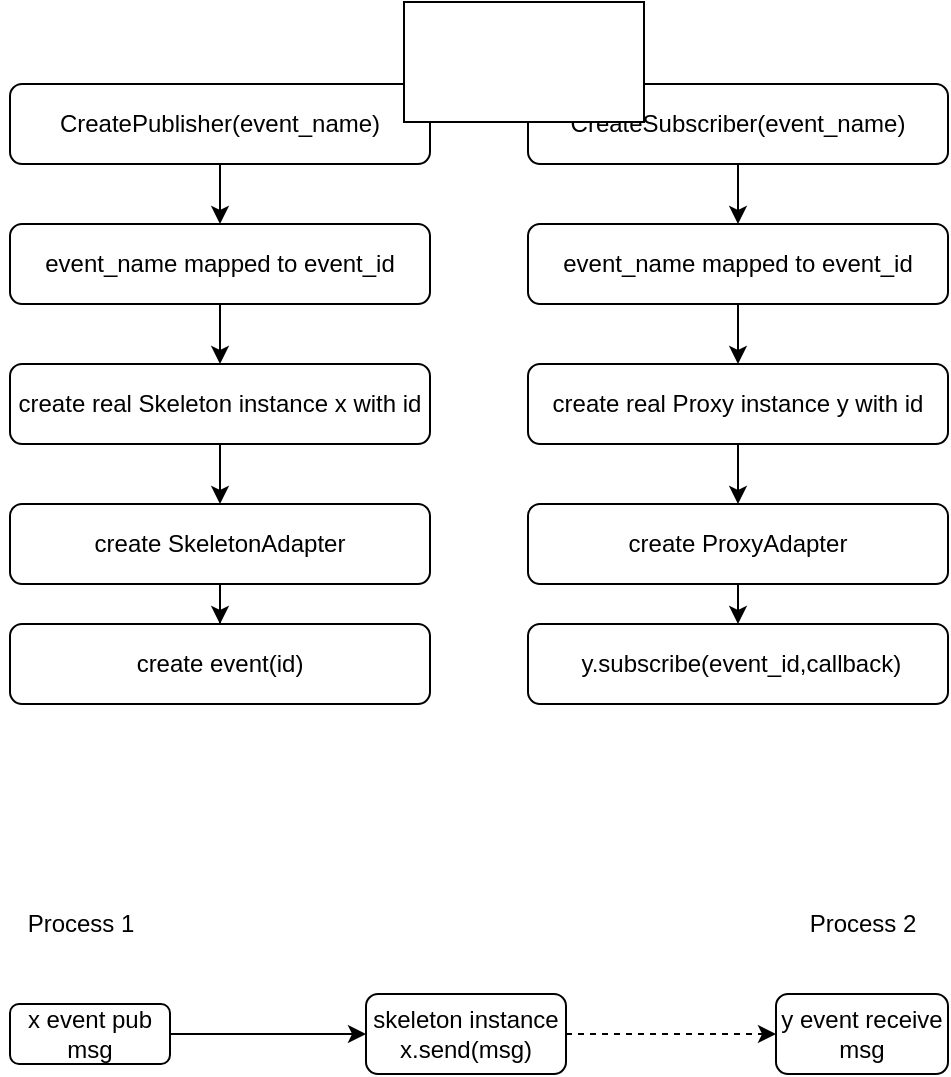 <mxfile version="20.6.0" type="github">
  <diagram id="C5RBs43oDa-KdzZeNtuy" name="Page-1">
    <mxGraphModel dx="1100" dy="0" grid="0" gridSize="10" guides="1" tooltips="1" connect="1" arrows="1" fold="1" page="1" pageScale="1" pageWidth="827" pageHeight="1169" math="0" shadow="0">
      <root>
        <mxCell id="WIyWlLk6GJQsqaUBKTNV-0" />
        <mxCell id="WIyWlLk6GJQsqaUBKTNV-1" parent="WIyWlLk6GJQsqaUBKTNV-0" />
        <mxCell id="O4454tOCm58ji1ov35bX-1" value="" style="edgeStyle=orthogonalEdgeStyle;rounded=0;orthogonalLoop=1;jettySize=auto;html=1;" parent="WIyWlLk6GJQsqaUBKTNV-1" source="WIyWlLk6GJQsqaUBKTNV-3" target="O4454tOCm58ji1ov35bX-0" edge="1">
          <mxGeometry relative="1" as="geometry" />
        </mxCell>
        <mxCell id="WIyWlLk6GJQsqaUBKTNV-3" value="CreatePublisher(event_name)" style="rounded=1;whiteSpace=wrap;html=1;fontSize=12;glass=0;strokeWidth=1;shadow=0;" parent="WIyWlLk6GJQsqaUBKTNV-1" vertex="1">
          <mxGeometry x="155" y="90" width="210" height="40" as="geometry" />
        </mxCell>
        <mxCell id="O4454tOCm58ji1ov35bX-3" value="" style="edgeStyle=orthogonalEdgeStyle;rounded=0;orthogonalLoop=1;jettySize=auto;html=1;" parent="WIyWlLk6GJQsqaUBKTNV-1" source="O4454tOCm58ji1ov35bX-0" target="O4454tOCm58ji1ov35bX-2" edge="1">
          <mxGeometry relative="1" as="geometry" />
        </mxCell>
        <mxCell id="O4454tOCm58ji1ov35bX-0" value="event_name mapped to event_id" style="rounded=1;whiteSpace=wrap;html=1;fontSize=12;glass=0;strokeWidth=1;shadow=0;" parent="WIyWlLk6GJQsqaUBKTNV-1" vertex="1">
          <mxGeometry x="155" y="160" width="210" height="40" as="geometry" />
        </mxCell>
        <mxCell id="O4454tOCm58ji1ov35bX-14" style="edgeStyle=orthogonalEdgeStyle;rounded=0;orthogonalLoop=1;jettySize=auto;html=1;exitX=0.5;exitY=1;exitDx=0;exitDy=0;" parent="WIyWlLk6GJQsqaUBKTNV-1" source="O4454tOCm58ji1ov35bX-2" target="O4454tOCm58ji1ov35bX-13" edge="1">
          <mxGeometry relative="1" as="geometry" />
        </mxCell>
        <mxCell id="O4454tOCm58ji1ov35bX-2" value="create real Skeleton instance x with id" style="rounded=1;whiteSpace=wrap;html=1;fontSize=12;glass=0;strokeWidth=1;shadow=0;" parent="WIyWlLk6GJQsqaUBKTNV-1" vertex="1">
          <mxGeometry x="155" y="230" width="210" height="40" as="geometry" />
        </mxCell>
        <mxCell id="O4454tOCm58ji1ov35bX-39" value="" style="edgeStyle=orthogonalEdgeStyle;rounded=0;orthogonalLoop=1;jettySize=auto;html=1;" parent="WIyWlLk6GJQsqaUBKTNV-1" source="O4454tOCm58ji1ov35bX-13" target="O4454tOCm58ji1ov35bX-38" edge="1">
          <mxGeometry relative="1" as="geometry" />
        </mxCell>
        <mxCell id="O4454tOCm58ji1ov35bX-13" value="create SkeletonAdapter" style="rounded=1;whiteSpace=wrap;html=1;fontSize=12;glass=0;strokeWidth=1;shadow=0;" parent="WIyWlLk6GJQsqaUBKTNV-1" vertex="1">
          <mxGeometry x="155" y="300" width="210" height="40" as="geometry" />
        </mxCell>
        <mxCell id="O4454tOCm58ji1ov35bX-16" value="" style="edgeStyle=orthogonalEdgeStyle;rounded=0;orthogonalLoop=1;jettySize=auto;html=1;" parent="WIyWlLk6GJQsqaUBKTNV-1" source="O4454tOCm58ji1ov35bX-17" target="O4454tOCm58ji1ov35bX-19" edge="1">
          <mxGeometry relative="1" as="geometry" />
        </mxCell>
        <mxCell id="O4454tOCm58ji1ov35bX-17" value="CreateSubscriber(event_name)" style="rounded=1;whiteSpace=wrap;html=1;fontSize=12;glass=0;strokeWidth=1;shadow=0;" parent="WIyWlLk6GJQsqaUBKTNV-1" vertex="1">
          <mxGeometry x="414" y="90" width="210" height="40" as="geometry" />
        </mxCell>
        <mxCell id="O4454tOCm58ji1ov35bX-18" value="" style="edgeStyle=orthogonalEdgeStyle;rounded=0;orthogonalLoop=1;jettySize=auto;html=1;" parent="WIyWlLk6GJQsqaUBKTNV-1" source="O4454tOCm58ji1ov35bX-19" target="O4454tOCm58ji1ov35bX-21" edge="1">
          <mxGeometry relative="1" as="geometry" />
        </mxCell>
        <mxCell id="O4454tOCm58ji1ov35bX-19" value="event_name mapped&amp;nbsp;to event_id" style="rounded=1;whiteSpace=wrap;html=1;fontSize=12;glass=0;strokeWidth=1;shadow=0;" parent="WIyWlLk6GJQsqaUBKTNV-1" vertex="1">
          <mxGeometry x="414" y="160" width="210" height="40" as="geometry" />
        </mxCell>
        <mxCell id="O4454tOCm58ji1ov35bX-20" style="edgeStyle=orthogonalEdgeStyle;rounded=0;orthogonalLoop=1;jettySize=auto;html=1;exitX=0.5;exitY=1;exitDx=0;exitDy=0;" parent="WIyWlLk6GJQsqaUBKTNV-1" source="O4454tOCm58ji1ov35bX-21" target="O4454tOCm58ji1ov35bX-24" edge="1">
          <mxGeometry relative="1" as="geometry" />
        </mxCell>
        <mxCell id="O4454tOCm58ji1ov35bX-21" value="create real Proxy instance y with id" style="rounded=1;whiteSpace=wrap;html=1;fontSize=12;glass=0;strokeWidth=1;shadow=0;" parent="WIyWlLk6GJQsqaUBKTNV-1" vertex="1">
          <mxGeometry x="414" y="230" width="210" height="40" as="geometry" />
        </mxCell>
        <mxCell id="O4454tOCm58ji1ov35bX-37" style="edgeStyle=orthogonalEdgeStyle;rounded=0;orthogonalLoop=1;jettySize=auto;html=1;exitX=0.5;exitY=1;exitDx=0;exitDy=0;entryX=0.5;entryY=0;entryDx=0;entryDy=0;" parent="WIyWlLk6GJQsqaUBKTNV-1" source="O4454tOCm58ji1ov35bX-24" target="O4454tOCm58ji1ov35bX-36" edge="1">
          <mxGeometry relative="1" as="geometry" />
        </mxCell>
        <mxCell id="O4454tOCm58ji1ov35bX-24" value="create ProxyAdapter" style="rounded=1;whiteSpace=wrap;html=1;fontSize=12;glass=0;strokeWidth=1;shadow=0;" parent="WIyWlLk6GJQsqaUBKTNV-1" vertex="1">
          <mxGeometry x="414" y="300" width="210" height="40" as="geometry" />
        </mxCell>
        <mxCell id="O4454tOCm58ji1ov35bX-31" value="" style="edgeStyle=orthogonalEdgeStyle;rounded=0;orthogonalLoop=1;jettySize=auto;html=1;" parent="WIyWlLk6GJQsqaUBKTNV-1" source="O4454tOCm58ji1ov35bX-25" target="O4454tOCm58ji1ov35bX-30" edge="1">
          <mxGeometry relative="1" as="geometry" />
        </mxCell>
        <mxCell id="O4454tOCm58ji1ov35bX-25" value="x event pub msg" style="rounded=1;whiteSpace=wrap;html=1;" parent="WIyWlLk6GJQsqaUBKTNV-1" vertex="1">
          <mxGeometry x="155" y="550" width="80" height="30" as="geometry" />
        </mxCell>
        <mxCell id="O4454tOCm58ji1ov35bX-41" style="edgeStyle=orthogonalEdgeStyle;rounded=0;orthogonalLoop=1;jettySize=auto;html=1;entryX=0;entryY=0.5;entryDx=0;entryDy=0;dashed=1;" parent="WIyWlLk6GJQsqaUBKTNV-1" source="O4454tOCm58ji1ov35bX-30" target="O4454tOCm58ji1ov35bX-34" edge="1">
          <mxGeometry relative="1" as="geometry" />
        </mxCell>
        <mxCell id="O4454tOCm58ji1ov35bX-30" value="skeleton instance x.send(msg)" style="rounded=1;whiteSpace=wrap;html=1;" parent="WIyWlLk6GJQsqaUBKTNV-1" vertex="1">
          <mxGeometry x="333" y="545" width="100" height="40" as="geometry" />
        </mxCell>
        <mxCell id="O4454tOCm58ji1ov35bX-34" value="y event receive msg" style="rounded=1;whiteSpace=wrap;html=1;" parent="WIyWlLk6GJQsqaUBKTNV-1" vertex="1">
          <mxGeometry x="538" y="545" width="86" height="40" as="geometry" />
        </mxCell>
        <mxCell id="O4454tOCm58ji1ov35bX-36" value="&amp;nbsp;y.subscribe(event_id,callback)" style="rounded=1;whiteSpace=wrap;html=1;" parent="WIyWlLk6GJQsqaUBKTNV-1" vertex="1">
          <mxGeometry x="414" y="360" width="210" height="40" as="geometry" />
        </mxCell>
        <mxCell id="O4454tOCm58ji1ov35bX-38" value="create event(id)" style="rounded=1;whiteSpace=wrap;html=1;fontSize=12;glass=0;strokeWidth=1;shadow=0;" parent="WIyWlLk6GJQsqaUBKTNV-1" vertex="1">
          <mxGeometry x="155" y="360" width="210" height="40" as="geometry" />
        </mxCell>
        <mxCell id="O4454tOCm58ji1ov35bX-42" value="Process 1" style="text;html=1;align=center;verticalAlign=middle;resizable=0;points=[];autosize=1;strokeColor=none;fillColor=none;" parent="WIyWlLk6GJQsqaUBKTNV-1" vertex="1">
          <mxGeometry x="150" y="495" width="80" height="30" as="geometry" />
        </mxCell>
        <mxCell id="O4454tOCm58ji1ov35bX-43" value="Process 2" style="text;html=1;align=center;verticalAlign=middle;resizable=0;points=[];autosize=1;strokeColor=none;fillColor=none;" parent="WIyWlLk6GJQsqaUBKTNV-1" vertex="1">
          <mxGeometry x="541" y="495" width="80" height="30" as="geometry" />
        </mxCell>
        <mxCell id="vNIJ-cXSPabdcGH4SD_4-0" value="" style="whiteSpace=wrap;html=1;" vertex="1" parent="WIyWlLk6GJQsqaUBKTNV-1">
          <mxGeometry x="352" y="49" width="120" height="60" as="geometry" />
        </mxCell>
      </root>
    </mxGraphModel>
  </diagram>
</mxfile>
